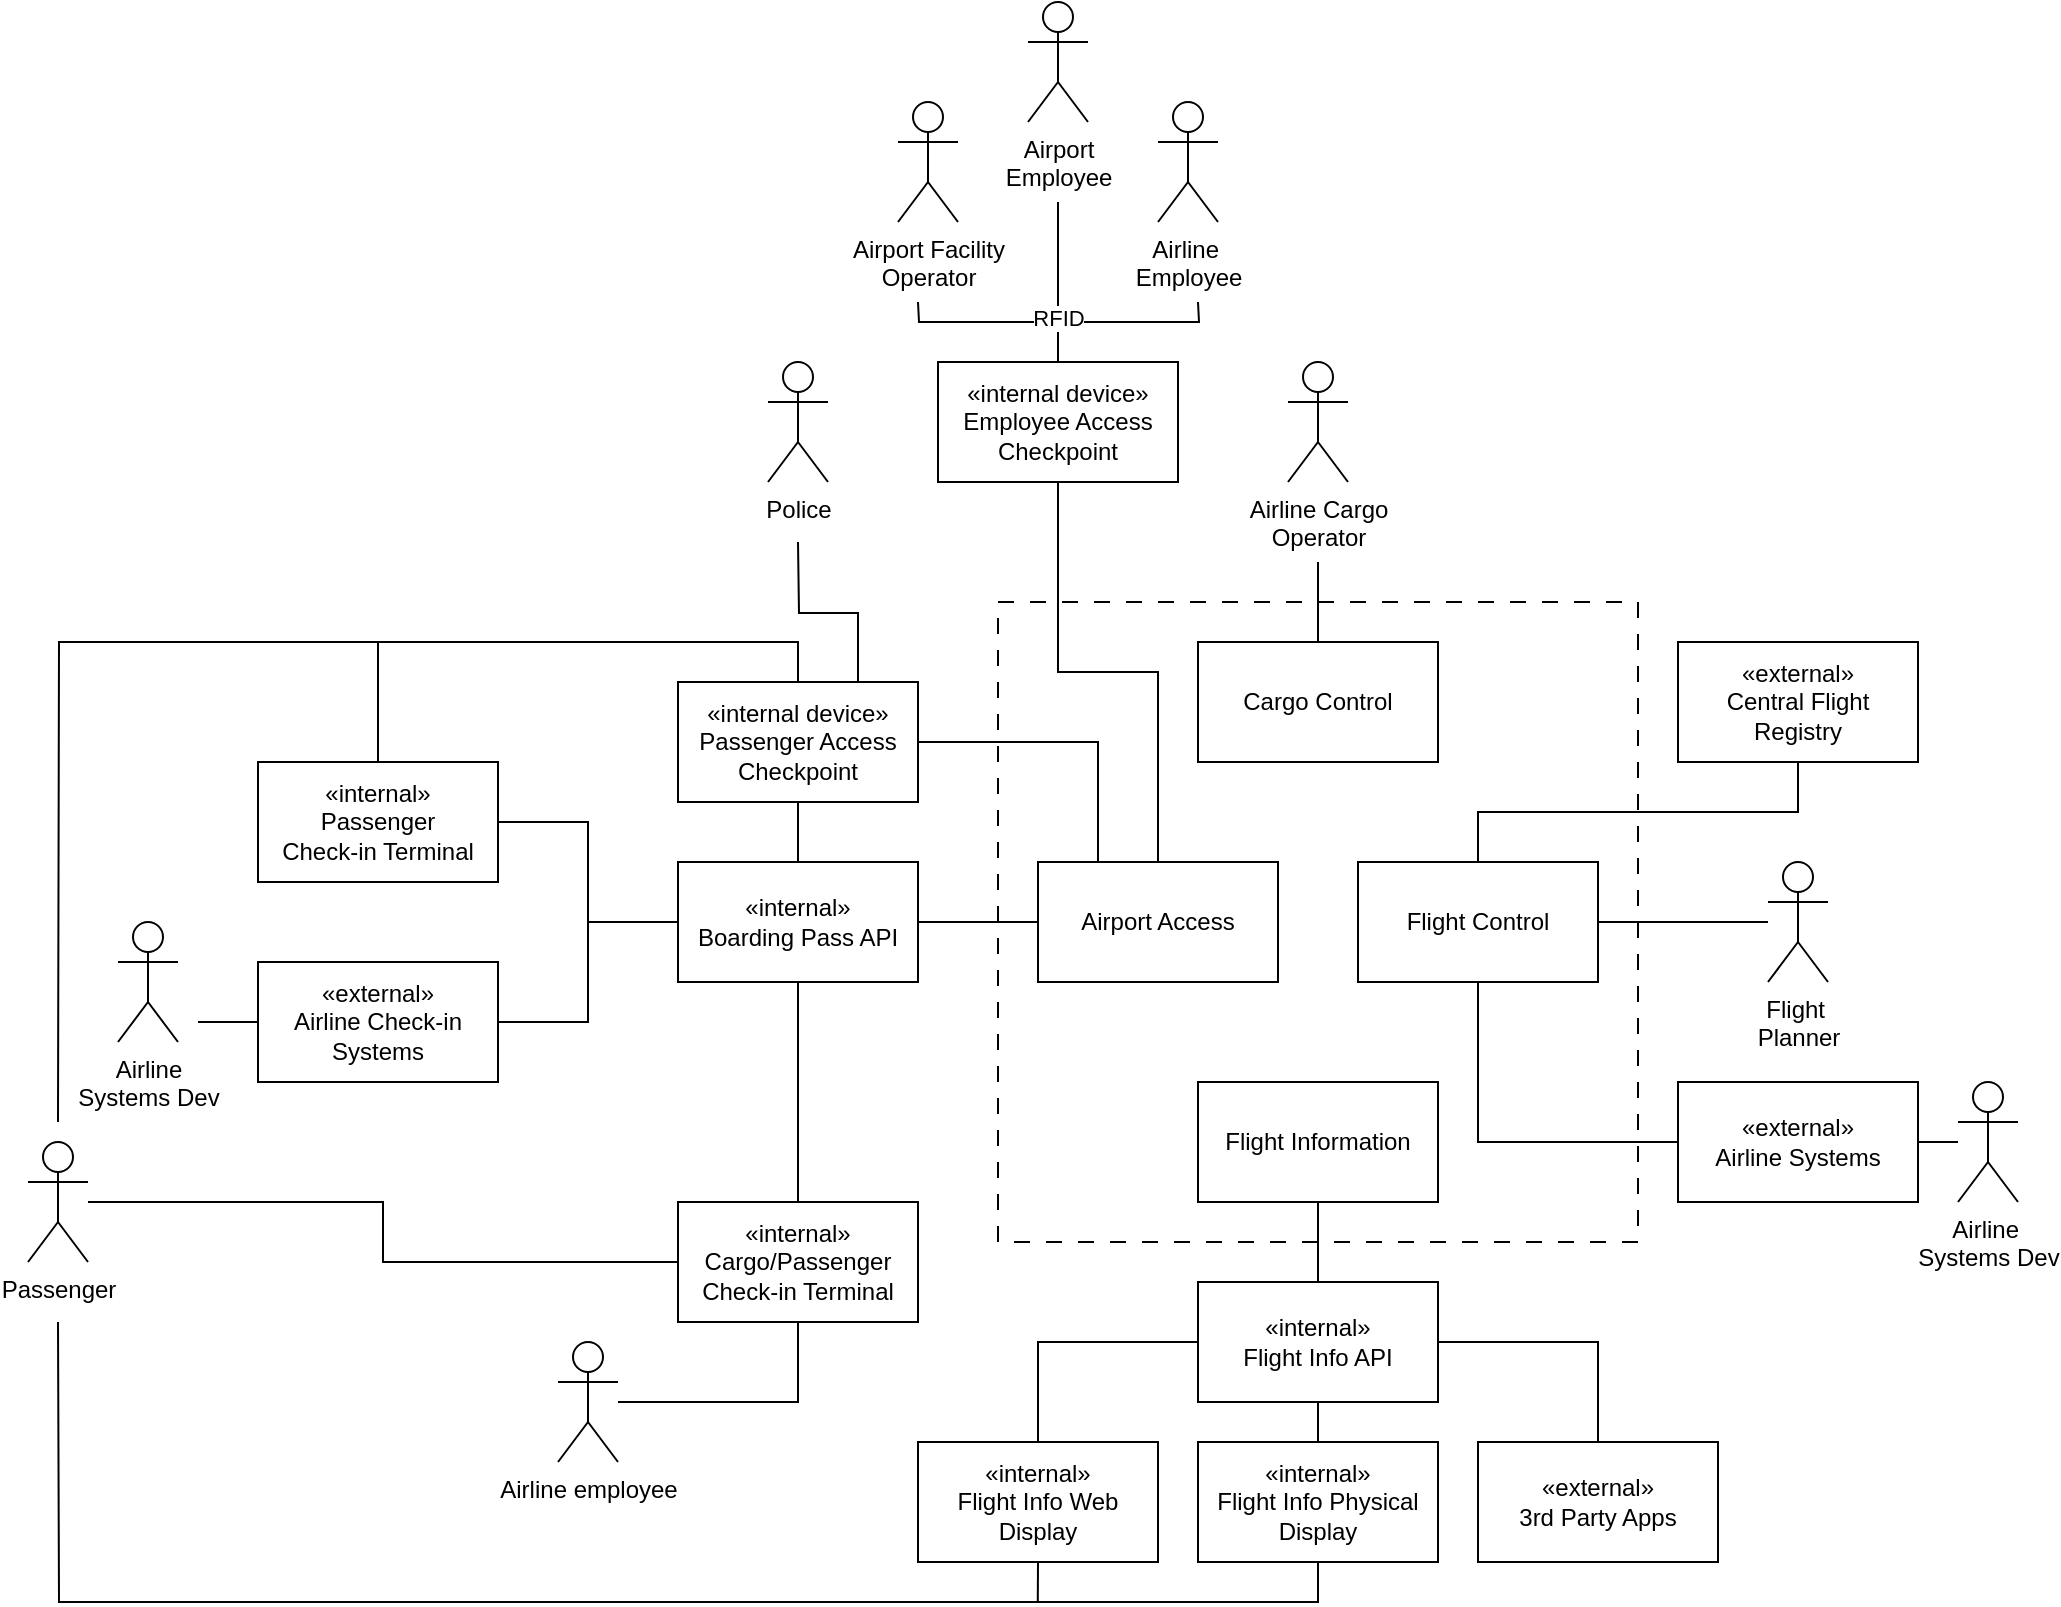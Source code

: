 <mxfile version="23.1.5" type="github">
  <diagram name="Side-1" id="9mnE9WG8_OJLfj2RVfxw">
    <mxGraphModel dx="1595" dy="885" grid="1" gridSize="10" guides="1" tooltips="1" connect="1" arrows="1" fold="1" page="0" pageScale="1" pageWidth="827" pageHeight="1169" math="0" shadow="0">
      <root>
        <mxCell id="0" />
        <mxCell id="1" parent="0" />
        <mxCell id="_1zo_0X2JNKBCcqEEN4J-2" value="" style="rounded=0;whiteSpace=wrap;html=1;strokeColor=default;dashed=1;dashPattern=8 8;fillColor=none;" vertex="1" parent="1">
          <mxGeometry x="80" width="320" height="320" as="geometry" />
        </mxCell>
        <mxCell id="_1zo_0X2JNKBCcqEEN4J-22" style="edgeStyle=orthogonalEdgeStyle;rounded=0;orthogonalLoop=1;jettySize=auto;html=1;exitX=0.5;exitY=0;exitDx=0;exitDy=0;strokeColor=default;align=center;verticalAlign=middle;fontFamily=Helvetica;fontSize=11;fontColor=default;labelBackgroundColor=default;endArrow=none;endFill=0;" edge="1" parent="1" source="_1zo_0X2JNKBCcqEEN4J-3">
          <mxGeometry relative="1" as="geometry">
            <mxPoint x="240" y="-20" as="targetPoint" />
          </mxGeometry>
        </mxCell>
        <mxCell id="_1zo_0X2JNKBCcqEEN4J-3" value="Cargo Control" style="rounded=0;whiteSpace=wrap;html=1;" vertex="1" parent="1">
          <mxGeometry x="180" y="20" width="120" height="60" as="geometry" />
        </mxCell>
        <mxCell id="_1zo_0X2JNKBCcqEEN4J-11" style="edgeStyle=orthogonalEdgeStyle;rounded=0;orthogonalLoop=1;jettySize=auto;html=1;exitX=1;exitY=0.5;exitDx=0;exitDy=0;endArrow=none;endFill=0;" edge="1" parent="1" source="_1zo_0X2JNKBCcqEEN4J-4" target="_1zo_0X2JNKBCcqEEN4J-7">
          <mxGeometry relative="1" as="geometry" />
        </mxCell>
        <mxCell id="_1zo_0X2JNKBCcqEEN4J-15" style="edgeStyle=orthogonalEdgeStyle;rounded=0;orthogonalLoop=1;jettySize=auto;html=1;exitX=0.5;exitY=0;exitDx=0;exitDy=0;entryX=0.5;entryY=1;entryDx=0;entryDy=0;strokeColor=default;align=center;verticalAlign=middle;fontFamily=Helvetica;fontSize=11;fontColor=default;labelBackgroundColor=default;endArrow=none;endFill=0;" edge="1" parent="1" source="_1zo_0X2JNKBCcqEEN4J-4" target="_1zo_0X2JNKBCcqEEN4J-14">
          <mxGeometry relative="1" as="geometry" />
        </mxCell>
        <mxCell id="_1zo_0X2JNKBCcqEEN4J-17" style="edgeStyle=orthogonalEdgeStyle;rounded=0;orthogonalLoop=1;jettySize=auto;html=1;exitX=0.5;exitY=1;exitDx=0;exitDy=0;entryX=0;entryY=0.5;entryDx=0;entryDy=0;strokeColor=default;align=center;verticalAlign=middle;fontFamily=Helvetica;fontSize=11;fontColor=default;labelBackgroundColor=default;endArrow=none;endFill=0;" edge="1" parent="1" source="_1zo_0X2JNKBCcqEEN4J-4" target="_1zo_0X2JNKBCcqEEN4J-16">
          <mxGeometry relative="1" as="geometry" />
        </mxCell>
        <mxCell id="_1zo_0X2JNKBCcqEEN4J-4" value="Flight Control" style="rounded=0;whiteSpace=wrap;html=1;" vertex="1" parent="1">
          <mxGeometry x="260" y="130" width="120" height="60" as="geometry" />
        </mxCell>
        <mxCell id="_1zo_0X2JNKBCcqEEN4J-88" style="edgeStyle=orthogonalEdgeStyle;rounded=0;orthogonalLoop=1;jettySize=auto;html=1;exitX=0;exitY=0.5;exitDx=0;exitDy=0;entryX=1;entryY=0.5;entryDx=0;entryDy=0;strokeColor=default;align=center;verticalAlign=middle;fontFamily=Helvetica;fontSize=11;fontColor=default;labelBackgroundColor=default;endArrow=none;endFill=0;" edge="1" parent="1" source="_1zo_0X2JNKBCcqEEN4J-5" target="_1zo_0X2JNKBCcqEEN4J-24">
          <mxGeometry relative="1" as="geometry" />
        </mxCell>
        <mxCell id="_1zo_0X2JNKBCcqEEN4J-90" style="edgeStyle=orthogonalEdgeStyle;rounded=0;orthogonalLoop=1;jettySize=auto;html=1;exitX=0.25;exitY=0;exitDx=0;exitDy=0;entryX=1;entryY=0.5;entryDx=0;entryDy=0;strokeColor=default;align=center;verticalAlign=middle;fontFamily=Helvetica;fontSize=11;fontColor=default;labelBackgroundColor=default;endArrow=none;endFill=0;" edge="1" parent="1" source="_1zo_0X2JNKBCcqEEN4J-5" target="_1zo_0X2JNKBCcqEEN4J-31">
          <mxGeometry relative="1" as="geometry" />
        </mxCell>
        <mxCell id="_1zo_0X2JNKBCcqEEN4J-91" style="edgeStyle=orthogonalEdgeStyle;rounded=0;orthogonalLoop=1;jettySize=auto;html=1;exitX=0.5;exitY=0;exitDx=0;exitDy=0;entryX=0.5;entryY=1;entryDx=0;entryDy=0;strokeColor=default;align=center;verticalAlign=middle;fontFamily=Helvetica;fontSize=11;fontColor=default;labelBackgroundColor=default;endArrow=none;endFill=0;" edge="1" parent="1" source="_1zo_0X2JNKBCcqEEN4J-5" target="_1zo_0X2JNKBCcqEEN4J-87">
          <mxGeometry relative="1" as="geometry" />
        </mxCell>
        <mxCell id="_1zo_0X2JNKBCcqEEN4J-5" value="Airport Access" style="rounded=0;whiteSpace=wrap;html=1;" vertex="1" parent="1">
          <mxGeometry x="100" y="130" width="120" height="60" as="geometry" />
        </mxCell>
        <mxCell id="_1zo_0X2JNKBCcqEEN4J-21" style="edgeStyle=orthogonalEdgeStyle;rounded=0;orthogonalLoop=1;jettySize=auto;html=1;exitX=0.5;exitY=1;exitDx=0;exitDy=0;entryX=0.5;entryY=0;entryDx=0;entryDy=0;strokeColor=default;align=center;verticalAlign=middle;fontFamily=Helvetica;fontSize=11;fontColor=default;labelBackgroundColor=default;endArrow=none;endFill=0;" edge="1" parent="1" source="_1zo_0X2JNKBCcqEEN4J-6" target="_1zo_0X2JNKBCcqEEN4J-20">
          <mxGeometry relative="1" as="geometry" />
        </mxCell>
        <mxCell id="_1zo_0X2JNKBCcqEEN4J-6" value="Flight Information" style="rounded=0;whiteSpace=wrap;html=1;" vertex="1" parent="1">
          <mxGeometry x="180" y="240" width="120" height="60" as="geometry" />
        </mxCell>
        <mxCell id="_1zo_0X2JNKBCcqEEN4J-7" value="&lt;div&gt;Flight&amp;nbsp;&lt;/div&gt;&lt;div&gt;Planner&lt;/div&gt;" style="shape=umlActor;verticalLabelPosition=bottom;verticalAlign=top;html=1;outlineConnect=0;" vertex="1" parent="1">
          <mxGeometry x="465" y="130" width="30" height="60" as="geometry" />
        </mxCell>
        <mxCell id="_1zo_0X2JNKBCcqEEN4J-14" value="&lt;div&gt;&lt;font style=&quot;font-size: 12px;&quot;&gt;«external»&lt;/font&gt;&lt;/div&gt;&lt;div&gt;&lt;font style=&quot;font-size: 12px;&quot;&gt;Central Flight Registry&lt;br&gt;&lt;/font&gt;&lt;/div&gt;" style="html=1;whiteSpace=wrap;rounded=0;strokeColor=default;align=center;verticalAlign=middle;fontFamily=Helvetica;fontSize=11;fontColor=default;labelBackgroundColor=default;fillColor=default;" vertex="1" parent="1">
          <mxGeometry x="420" y="20" width="120" height="60" as="geometry" />
        </mxCell>
        <mxCell id="_1zo_0X2JNKBCcqEEN4J-19" style="edgeStyle=orthogonalEdgeStyle;rounded=0;orthogonalLoop=1;jettySize=auto;html=1;exitX=1;exitY=0.5;exitDx=0;exitDy=0;strokeColor=default;align=center;verticalAlign=middle;fontFamily=Helvetica;fontSize=11;fontColor=default;labelBackgroundColor=default;endArrow=none;endFill=0;" edge="1" parent="1" source="_1zo_0X2JNKBCcqEEN4J-16" target="_1zo_0X2JNKBCcqEEN4J-18">
          <mxGeometry relative="1" as="geometry" />
        </mxCell>
        <mxCell id="_1zo_0X2JNKBCcqEEN4J-16" value="&lt;div&gt;&lt;font style=&quot;font-size: 12px;&quot;&gt;«external»&lt;/font&gt;&lt;/div&gt;&lt;div&gt;&lt;font style=&quot;font-size: 12px;&quot;&gt;Airline Systems&lt;br&gt;&lt;/font&gt;&lt;/div&gt;" style="html=1;whiteSpace=wrap;rounded=0;strokeColor=default;align=center;verticalAlign=middle;fontFamily=Helvetica;fontSize=11;fontColor=default;labelBackgroundColor=default;fillColor=default;" vertex="1" parent="1">
          <mxGeometry x="420" y="240" width="120" height="60" as="geometry" />
        </mxCell>
        <mxCell id="_1zo_0X2JNKBCcqEEN4J-18" value="&lt;div&gt;Airline&amp;nbsp;&lt;/div&gt;&lt;div&gt;Systems Dev&lt;/div&gt;" style="shape=umlActor;verticalLabelPosition=bottom;verticalAlign=top;html=1;outlineConnect=0;" vertex="1" parent="1">
          <mxGeometry x="560" y="240" width="30" height="60" as="geometry" />
        </mxCell>
        <mxCell id="_1zo_0X2JNKBCcqEEN4J-29" style="edgeStyle=orthogonalEdgeStyle;rounded=0;orthogonalLoop=1;jettySize=auto;html=1;exitX=1;exitY=0.5;exitDx=0;exitDy=0;entryX=0.5;entryY=0;entryDx=0;entryDy=0;strokeColor=default;align=center;verticalAlign=middle;fontFamily=Helvetica;fontSize=11;fontColor=default;labelBackgroundColor=default;endArrow=none;endFill=0;" edge="1" parent="1" source="_1zo_0X2JNKBCcqEEN4J-20" target="_1zo_0X2JNKBCcqEEN4J-27">
          <mxGeometry relative="1" as="geometry" />
        </mxCell>
        <mxCell id="_1zo_0X2JNKBCcqEEN4J-30" style="edgeStyle=orthogonalEdgeStyle;rounded=0;orthogonalLoop=1;jettySize=auto;html=1;exitX=0;exitY=0.5;exitDx=0;exitDy=0;entryX=0.5;entryY=0;entryDx=0;entryDy=0;strokeColor=default;align=center;verticalAlign=middle;fontFamily=Helvetica;fontSize=11;fontColor=default;labelBackgroundColor=default;endArrow=none;endFill=0;" edge="1" parent="1" source="_1zo_0X2JNKBCcqEEN4J-20" target="_1zo_0X2JNKBCcqEEN4J-25">
          <mxGeometry relative="1" as="geometry" />
        </mxCell>
        <mxCell id="_1zo_0X2JNKBCcqEEN4J-20" value="&lt;div&gt;&lt;font style=&quot;font-size: 12px;&quot;&gt;«internal»&lt;/font&gt;&lt;/div&gt;&lt;div&gt;&lt;font style=&quot;font-size: 12px;&quot;&gt;Flight Info API&lt;br&gt;&lt;/font&gt;&lt;/div&gt;" style="html=1;whiteSpace=wrap;rounded=0;strokeColor=default;align=center;verticalAlign=middle;fontFamily=Helvetica;fontSize=11;fontColor=default;labelBackgroundColor=default;fillColor=default;" vertex="1" parent="1">
          <mxGeometry x="180" y="340" width="120" height="60" as="geometry" />
        </mxCell>
        <mxCell id="_1zo_0X2JNKBCcqEEN4J-23" value="&lt;div&gt;Airline Cargo&lt;/div&gt;&lt;div&gt;Operator&lt;br&gt;&lt;/div&gt;" style="shape=umlActor;verticalLabelPosition=bottom;verticalAlign=top;html=1;outlineConnect=0;" vertex="1" parent="1">
          <mxGeometry x="225" y="-120" width="30" height="60" as="geometry" />
        </mxCell>
        <mxCell id="_1zo_0X2JNKBCcqEEN4J-47" style="edgeStyle=orthogonalEdgeStyle;rounded=0;orthogonalLoop=1;jettySize=auto;html=1;exitX=0.5;exitY=0;exitDx=0;exitDy=0;entryX=0.5;entryY=1;entryDx=0;entryDy=0;strokeColor=default;align=center;verticalAlign=middle;fontFamily=Helvetica;fontSize=11;fontColor=default;labelBackgroundColor=default;endArrow=none;endFill=0;" edge="1" parent="1" source="_1zo_0X2JNKBCcqEEN4J-24" target="_1zo_0X2JNKBCcqEEN4J-31">
          <mxGeometry relative="1" as="geometry" />
        </mxCell>
        <mxCell id="_1zo_0X2JNKBCcqEEN4J-48" style="edgeStyle=orthogonalEdgeStyle;rounded=0;orthogonalLoop=1;jettySize=auto;html=1;exitX=0.5;exitY=1;exitDx=0;exitDy=0;entryX=0.5;entryY=0;entryDx=0;entryDy=0;strokeColor=default;align=center;verticalAlign=middle;fontFamily=Helvetica;fontSize=11;fontColor=default;labelBackgroundColor=default;endArrow=none;endFill=0;" edge="1" parent="1" source="_1zo_0X2JNKBCcqEEN4J-24" target="_1zo_0X2JNKBCcqEEN4J-34">
          <mxGeometry relative="1" as="geometry" />
        </mxCell>
        <mxCell id="_1zo_0X2JNKBCcqEEN4J-49" style="edgeStyle=orthogonalEdgeStyle;rounded=0;orthogonalLoop=1;jettySize=auto;html=1;exitX=0;exitY=0.5;exitDx=0;exitDy=0;entryX=1;entryY=0.5;entryDx=0;entryDy=0;strokeColor=default;align=center;verticalAlign=middle;fontFamily=Helvetica;fontSize=11;fontColor=default;labelBackgroundColor=default;endArrow=none;endFill=0;" edge="1" parent="1" source="_1zo_0X2JNKBCcqEEN4J-24" target="_1zo_0X2JNKBCcqEEN4J-46">
          <mxGeometry relative="1" as="geometry" />
        </mxCell>
        <mxCell id="_1zo_0X2JNKBCcqEEN4J-24" value="&lt;div&gt;&lt;font style=&quot;font-size: 12px;&quot;&gt;«internal»&lt;/font&gt;&lt;/div&gt;&lt;div&gt;&lt;font style=&quot;font-size: 12px;&quot;&gt;Boarding Pass API&lt;br&gt;&lt;/font&gt;&lt;/div&gt;" style="html=1;whiteSpace=wrap;rounded=0;strokeColor=default;align=center;verticalAlign=middle;fontFamily=Helvetica;fontSize=11;fontColor=default;labelBackgroundColor=default;fillColor=default;" vertex="1" parent="1">
          <mxGeometry x="-80" y="130" width="120" height="60" as="geometry" />
        </mxCell>
        <mxCell id="_1zo_0X2JNKBCcqEEN4J-84" style="edgeStyle=orthogonalEdgeStyle;rounded=0;orthogonalLoop=1;jettySize=auto;html=1;exitX=0.5;exitY=1;exitDx=0;exitDy=0;strokeColor=default;align=center;verticalAlign=middle;fontFamily=Helvetica;fontSize=11;fontColor=default;labelBackgroundColor=default;endArrow=none;endFill=0;" edge="1" parent="1" source="_1zo_0X2JNKBCcqEEN4J-25">
          <mxGeometry relative="1" as="geometry">
            <mxPoint x="99.897" y="500" as="targetPoint" />
          </mxGeometry>
        </mxCell>
        <mxCell id="_1zo_0X2JNKBCcqEEN4J-25" value="&lt;div&gt;&lt;font style=&quot;font-size: 12px;&quot;&gt;«internal»&lt;/font&gt;&lt;/div&gt;&lt;div&gt;&lt;font style=&quot;font-size: 12px;&quot;&gt;Flight Info Web Display&lt;br&gt;&lt;/font&gt;&lt;/div&gt;" style="html=1;whiteSpace=wrap;rounded=0;strokeColor=default;align=center;verticalAlign=middle;fontFamily=Helvetica;fontSize=11;fontColor=default;labelBackgroundColor=default;fillColor=default;" vertex="1" parent="1">
          <mxGeometry x="40" y="420" width="120" height="60" as="geometry" />
        </mxCell>
        <mxCell id="_1zo_0X2JNKBCcqEEN4J-28" style="edgeStyle=orthogonalEdgeStyle;rounded=0;orthogonalLoop=1;jettySize=auto;html=1;exitX=0.5;exitY=0;exitDx=0;exitDy=0;strokeColor=default;align=center;verticalAlign=middle;fontFamily=Helvetica;fontSize=11;fontColor=default;labelBackgroundColor=default;endArrow=none;endFill=0;" edge="1" parent="1" source="_1zo_0X2JNKBCcqEEN4J-26" target="_1zo_0X2JNKBCcqEEN4J-20">
          <mxGeometry relative="1" as="geometry" />
        </mxCell>
        <mxCell id="_1zo_0X2JNKBCcqEEN4J-83" style="edgeStyle=orthogonalEdgeStyle;rounded=0;orthogonalLoop=1;jettySize=auto;html=1;exitX=0.5;exitY=1;exitDx=0;exitDy=0;strokeColor=default;align=center;verticalAlign=middle;fontFamily=Helvetica;fontSize=11;fontColor=default;labelBackgroundColor=default;endArrow=none;endFill=0;" edge="1" parent="1" source="_1zo_0X2JNKBCcqEEN4J-26">
          <mxGeometry relative="1" as="geometry">
            <mxPoint x="-390" y="360" as="targetPoint" />
          </mxGeometry>
        </mxCell>
        <mxCell id="_1zo_0X2JNKBCcqEEN4J-26" value="&lt;div&gt;&lt;font style=&quot;font-size: 12px;&quot;&gt;«internal»&lt;/font&gt;&lt;/div&gt;&lt;div&gt;&lt;font style=&quot;font-size: 12px;&quot;&gt;Flight Info Physical Display&lt;br&gt;&lt;/font&gt;&lt;/div&gt;" style="html=1;whiteSpace=wrap;rounded=0;strokeColor=default;align=center;verticalAlign=middle;fontFamily=Helvetica;fontSize=11;fontColor=default;labelBackgroundColor=default;fillColor=default;" vertex="1" parent="1">
          <mxGeometry x="180" y="420" width="120" height="60" as="geometry" />
        </mxCell>
        <mxCell id="_1zo_0X2JNKBCcqEEN4J-27" value="&lt;div&gt;&lt;font style=&quot;font-size: 12px;&quot;&gt;«external»&lt;/font&gt;&lt;/div&gt;&lt;div&gt;&lt;font style=&quot;font-size: 12px;&quot;&gt;3rd Party Apps&lt;br&gt;&lt;/font&gt;&lt;/div&gt;" style="html=1;whiteSpace=wrap;rounded=0;strokeColor=default;align=center;verticalAlign=middle;fontFamily=Helvetica;fontSize=11;fontColor=default;labelBackgroundColor=default;fillColor=default;" vertex="1" parent="1">
          <mxGeometry x="320" y="420" width="120" height="60" as="geometry" />
        </mxCell>
        <mxCell id="_1zo_0X2JNKBCcqEEN4J-73" style="edgeStyle=orthogonalEdgeStyle;rounded=0;orthogonalLoop=1;jettySize=auto;html=1;exitX=0.5;exitY=0;exitDx=0;exitDy=0;strokeColor=default;align=center;verticalAlign=middle;fontFamily=Helvetica;fontSize=11;fontColor=default;labelBackgroundColor=default;endArrow=none;endFill=0;" edge="1" parent="1" source="_1zo_0X2JNKBCcqEEN4J-31">
          <mxGeometry relative="1" as="geometry">
            <mxPoint x="-390" y="260" as="targetPoint" />
          </mxGeometry>
        </mxCell>
        <mxCell id="_1zo_0X2JNKBCcqEEN4J-86" style="edgeStyle=orthogonalEdgeStyle;rounded=0;orthogonalLoop=1;jettySize=auto;html=1;exitX=0.75;exitY=0;exitDx=0;exitDy=0;strokeColor=default;align=center;verticalAlign=middle;fontFamily=Helvetica;fontSize=11;fontColor=default;labelBackgroundColor=default;endArrow=none;endFill=0;" edge="1" parent="1" source="_1zo_0X2JNKBCcqEEN4J-31">
          <mxGeometry relative="1" as="geometry">
            <mxPoint x="-20" y="-30" as="targetPoint" />
          </mxGeometry>
        </mxCell>
        <mxCell id="_1zo_0X2JNKBCcqEEN4J-31" value="&lt;div&gt;&lt;font style=&quot;font-size: 12px;&quot;&gt;«internal device»&lt;/font&gt;&lt;/div&gt;&lt;div&gt;&lt;font style=&quot;font-size: 12px;&quot;&gt;Passenger Access Checkpoint&lt;br&gt;&lt;/font&gt;&lt;/div&gt;" style="html=1;whiteSpace=wrap;rounded=0;strokeColor=default;align=center;verticalAlign=middle;fontFamily=Helvetica;fontSize=11;fontColor=default;labelBackgroundColor=default;fillColor=default;" vertex="1" parent="1">
          <mxGeometry x="-80" y="40" width="120" height="60" as="geometry" />
        </mxCell>
        <mxCell id="_1zo_0X2JNKBCcqEEN4J-34" value="&lt;div&gt;&lt;font style=&quot;font-size: 12px;&quot;&gt;«internal»&lt;/font&gt;&lt;/div&gt;&lt;div&gt;&lt;font style=&quot;font-size: 12px;&quot;&gt;Cargo/Passenger&lt;/font&gt;&lt;/div&gt;&lt;div&gt;&lt;font style=&quot;font-size: 12px;&quot;&gt;Check-in Terminal&lt;br&gt;&lt;/font&gt;&lt;/div&gt;" style="html=1;whiteSpace=wrap;rounded=0;strokeColor=default;align=center;verticalAlign=middle;fontFamily=Helvetica;fontSize=11;fontColor=default;labelBackgroundColor=default;fillColor=default;" vertex="1" parent="1">
          <mxGeometry x="-80" y="300" width="120" height="60" as="geometry" />
        </mxCell>
        <mxCell id="_1zo_0X2JNKBCcqEEN4J-50" style="edgeStyle=orthogonalEdgeStyle;rounded=0;orthogonalLoop=1;jettySize=auto;html=1;exitX=1;exitY=0.5;exitDx=0;exitDy=0;entryX=0;entryY=0.5;entryDx=0;entryDy=0;strokeColor=default;align=center;verticalAlign=middle;fontFamily=Helvetica;fontSize=11;fontColor=default;labelBackgroundColor=default;endArrow=none;endFill=0;" edge="1" parent="1" source="_1zo_0X2JNKBCcqEEN4J-45" target="_1zo_0X2JNKBCcqEEN4J-24">
          <mxGeometry relative="1" as="geometry" />
        </mxCell>
        <mxCell id="_1zo_0X2JNKBCcqEEN4J-78" style="edgeStyle=orthogonalEdgeStyle;rounded=0;orthogonalLoop=1;jettySize=auto;html=1;exitX=0;exitY=0.5;exitDx=0;exitDy=0;strokeColor=default;align=center;verticalAlign=middle;fontFamily=Helvetica;fontSize=11;fontColor=default;labelBackgroundColor=default;endArrow=none;endFill=0;" edge="1" parent="1" source="_1zo_0X2JNKBCcqEEN4J-45">
          <mxGeometry relative="1" as="geometry">
            <mxPoint x="-320" y="210.2" as="targetPoint" />
          </mxGeometry>
        </mxCell>
        <mxCell id="_1zo_0X2JNKBCcqEEN4J-45" value="&lt;div&gt;&lt;font style=&quot;font-size: 12px;&quot;&gt;«external»&lt;/font&gt;&lt;/div&gt;&lt;div&gt;&lt;font style=&quot;font-size: 12px;&quot;&gt;Airline Check-in&lt;/font&gt;&lt;/div&gt;&lt;div&gt;&lt;font style=&quot;font-size: 12px;&quot;&gt;Systems&lt;br&gt;&lt;/font&gt;&lt;/div&gt;" style="html=1;whiteSpace=wrap;rounded=0;strokeColor=default;align=center;verticalAlign=middle;fontFamily=Helvetica;fontSize=11;fontColor=default;labelBackgroundColor=default;fillColor=default;" vertex="1" parent="1">
          <mxGeometry x="-290" y="180" width="120" height="60" as="geometry" />
        </mxCell>
        <mxCell id="_1zo_0X2JNKBCcqEEN4J-54" style="edgeStyle=orthogonalEdgeStyle;rounded=0;orthogonalLoop=1;jettySize=auto;html=1;exitX=0.5;exitY=0;exitDx=0;exitDy=0;strokeColor=default;align=center;verticalAlign=middle;fontFamily=Helvetica;fontSize=11;fontColor=default;labelBackgroundColor=default;endArrow=none;endFill=0;" edge="1" parent="1" source="_1zo_0X2JNKBCcqEEN4J-46">
          <mxGeometry relative="1" as="geometry">
            <mxPoint x="-230" y="20" as="targetPoint" />
          </mxGeometry>
        </mxCell>
        <mxCell id="_1zo_0X2JNKBCcqEEN4J-46" value="&lt;div&gt;&lt;font style=&quot;font-size: 12px;&quot;&gt;«internal»&lt;/font&gt;&lt;/div&gt;&lt;div&gt;&lt;font style=&quot;font-size: 12px;&quot;&gt;Passenger &lt;br&gt;&lt;/font&gt;&lt;/div&gt;&lt;div&gt;&lt;font style=&quot;font-size: 12px;&quot;&gt;Check-in Terminal&lt;br&gt;&lt;/font&gt;&lt;/div&gt;" style="html=1;whiteSpace=wrap;rounded=0;strokeColor=default;align=center;verticalAlign=middle;fontFamily=Helvetica;fontSize=11;fontColor=default;labelBackgroundColor=default;fillColor=default;" vertex="1" parent="1">
          <mxGeometry x="-290" y="80" width="120" height="60" as="geometry" />
        </mxCell>
        <mxCell id="_1zo_0X2JNKBCcqEEN4J-79" style="edgeStyle=orthogonalEdgeStyle;rounded=0;orthogonalLoop=1;jettySize=auto;html=1;strokeColor=default;align=center;verticalAlign=middle;fontFamily=Helvetica;fontSize=11;fontColor=default;labelBackgroundColor=default;endArrow=none;endFill=0;" edge="1" parent="1" source="_1zo_0X2JNKBCcqEEN4J-56" target="_1zo_0X2JNKBCcqEEN4J-34">
          <mxGeometry relative="1" as="geometry" />
        </mxCell>
        <mxCell id="_1zo_0X2JNKBCcqEEN4J-56" value="&lt;div&gt;Passenger&lt;br&gt;&lt;/div&gt;" style="shape=umlActor;verticalLabelPosition=bottom;verticalAlign=top;html=1;outlineConnect=0;" vertex="1" parent="1">
          <mxGeometry x="-405" y="270" width="30" height="60" as="geometry" />
        </mxCell>
        <mxCell id="_1zo_0X2JNKBCcqEEN4J-76" value="&lt;div&gt;Airline &lt;br&gt;&lt;/div&gt;&lt;div&gt;Systems Dev&lt;br&gt;&lt;/div&gt;" style="shape=umlActor;verticalLabelPosition=bottom;verticalAlign=top;html=1;outlineConnect=0;" vertex="1" parent="1">
          <mxGeometry x="-360" y="160" width="30" height="60" as="geometry" />
        </mxCell>
        <mxCell id="_1zo_0X2JNKBCcqEEN4J-81" style="edgeStyle=orthogonalEdgeStyle;rounded=0;orthogonalLoop=1;jettySize=auto;html=1;entryX=0.5;entryY=1;entryDx=0;entryDy=0;strokeColor=default;align=center;verticalAlign=middle;fontFamily=Helvetica;fontSize=11;fontColor=default;labelBackgroundColor=default;endArrow=none;endFill=0;" edge="1" parent="1" source="_1zo_0X2JNKBCcqEEN4J-80" target="_1zo_0X2JNKBCcqEEN4J-34">
          <mxGeometry relative="1" as="geometry" />
        </mxCell>
        <mxCell id="_1zo_0X2JNKBCcqEEN4J-80" value="Airline employee" style="shape=umlActor;verticalLabelPosition=bottom;verticalAlign=top;html=1;outlineConnect=0;" vertex="1" parent="1">
          <mxGeometry x="-140" y="370" width="30" height="60" as="geometry" />
        </mxCell>
        <mxCell id="_1zo_0X2JNKBCcqEEN4J-85" value="Police" style="shape=umlActor;verticalLabelPosition=bottom;verticalAlign=top;html=1;outlineConnect=0;" vertex="1" parent="1">
          <mxGeometry x="-35" y="-120" width="30" height="60" as="geometry" />
        </mxCell>
        <mxCell id="_1zo_0X2JNKBCcqEEN4J-105" style="edgeStyle=orthogonalEdgeStyle;rounded=0;orthogonalLoop=1;jettySize=auto;html=1;exitX=0.5;exitY=0;exitDx=0;exitDy=0;strokeColor=default;align=center;verticalAlign=middle;fontFamily=Helvetica;fontSize=11;fontColor=default;labelBackgroundColor=default;endArrow=none;endFill=0;" edge="1" parent="1" source="_1zo_0X2JNKBCcqEEN4J-87">
          <mxGeometry relative="1" as="geometry">
            <mxPoint x="180" y="-150" as="targetPoint" />
          </mxGeometry>
        </mxCell>
        <mxCell id="_1zo_0X2JNKBCcqEEN4J-106" style="edgeStyle=orthogonalEdgeStyle;rounded=0;orthogonalLoop=1;jettySize=auto;html=1;exitX=0.5;exitY=0;exitDx=0;exitDy=0;strokeColor=default;align=center;verticalAlign=middle;fontFamily=Helvetica;fontSize=11;fontColor=default;labelBackgroundColor=default;endArrow=none;endFill=0;" edge="1" parent="1" source="_1zo_0X2JNKBCcqEEN4J-87">
          <mxGeometry relative="1" as="geometry">
            <mxPoint x="40" y="-150" as="targetPoint" />
          </mxGeometry>
        </mxCell>
        <mxCell id="_1zo_0X2JNKBCcqEEN4J-107" style="edgeStyle=orthogonalEdgeStyle;rounded=0;orthogonalLoop=1;jettySize=auto;html=1;exitX=0.5;exitY=0;exitDx=0;exitDy=0;strokeColor=default;align=center;verticalAlign=middle;fontFamily=Helvetica;fontSize=11;fontColor=default;labelBackgroundColor=default;endArrow=none;endFill=0;" edge="1" parent="1" source="_1zo_0X2JNKBCcqEEN4J-87">
          <mxGeometry relative="1" as="geometry">
            <mxPoint x="110" y="-200" as="targetPoint" />
          </mxGeometry>
        </mxCell>
        <mxCell id="_1zo_0X2JNKBCcqEEN4J-108" value="RFID" style="edgeLabel;html=1;align=center;verticalAlign=middle;resizable=0;points=[];rounded=0;strokeColor=default;fontFamily=Helvetica;fontSize=11;fontColor=default;labelBackgroundColor=default;fillColor=default;" vertex="1" connectable="0" parent="_1zo_0X2JNKBCcqEEN4J-107">
          <mxGeometry x="-0.437" relative="1" as="geometry">
            <mxPoint as="offset" />
          </mxGeometry>
        </mxCell>
        <mxCell id="_1zo_0X2JNKBCcqEEN4J-87" value="&lt;div&gt;&lt;font style=&quot;font-size: 12px;&quot;&gt;«internal device»&lt;/font&gt;&lt;/div&gt;&lt;div&gt;&lt;font style=&quot;font-size: 12px;&quot;&gt;Employee Access Checkpoint&lt;br&gt;&lt;/font&gt;&lt;/div&gt;" style="html=1;whiteSpace=wrap;rounded=0;strokeColor=default;align=center;verticalAlign=middle;fontFamily=Helvetica;fontSize=11;fontColor=default;labelBackgroundColor=default;fillColor=default;" vertex="1" parent="1">
          <mxGeometry x="50" y="-120" width="120" height="60" as="geometry" />
        </mxCell>
        <mxCell id="_1zo_0X2JNKBCcqEEN4J-93" value="&lt;div&gt;Airline&amp;nbsp;&lt;/div&gt;&lt;div&gt;Employee&lt;/div&gt;" style="shape=umlActor;verticalLabelPosition=bottom;verticalAlign=top;html=1;outlineConnect=0;" vertex="1" parent="1">
          <mxGeometry x="160" y="-250" width="30" height="60" as="geometry" />
        </mxCell>
        <mxCell id="_1zo_0X2JNKBCcqEEN4J-94" value="&lt;div&gt;Airport &lt;br&gt;&lt;/div&gt;&lt;div&gt;Employee&lt;br&gt;&lt;/div&gt;" style="shape=umlActor;verticalLabelPosition=bottom;verticalAlign=top;html=1;outlineConnect=0;" vertex="1" parent="1">
          <mxGeometry x="95" y="-300" width="30" height="60" as="geometry" />
        </mxCell>
        <mxCell id="_1zo_0X2JNKBCcqEEN4J-96" value="&lt;div&gt;Airport Facility&lt;/div&gt;&lt;div&gt;Operator&lt;br&gt;&lt;/div&gt;" style="shape=umlActor;verticalLabelPosition=bottom;verticalAlign=top;html=1;outlineConnect=0;" vertex="1" parent="1">
          <mxGeometry x="30" y="-250" width="30" height="60" as="geometry" />
        </mxCell>
      </root>
    </mxGraphModel>
  </diagram>
</mxfile>
